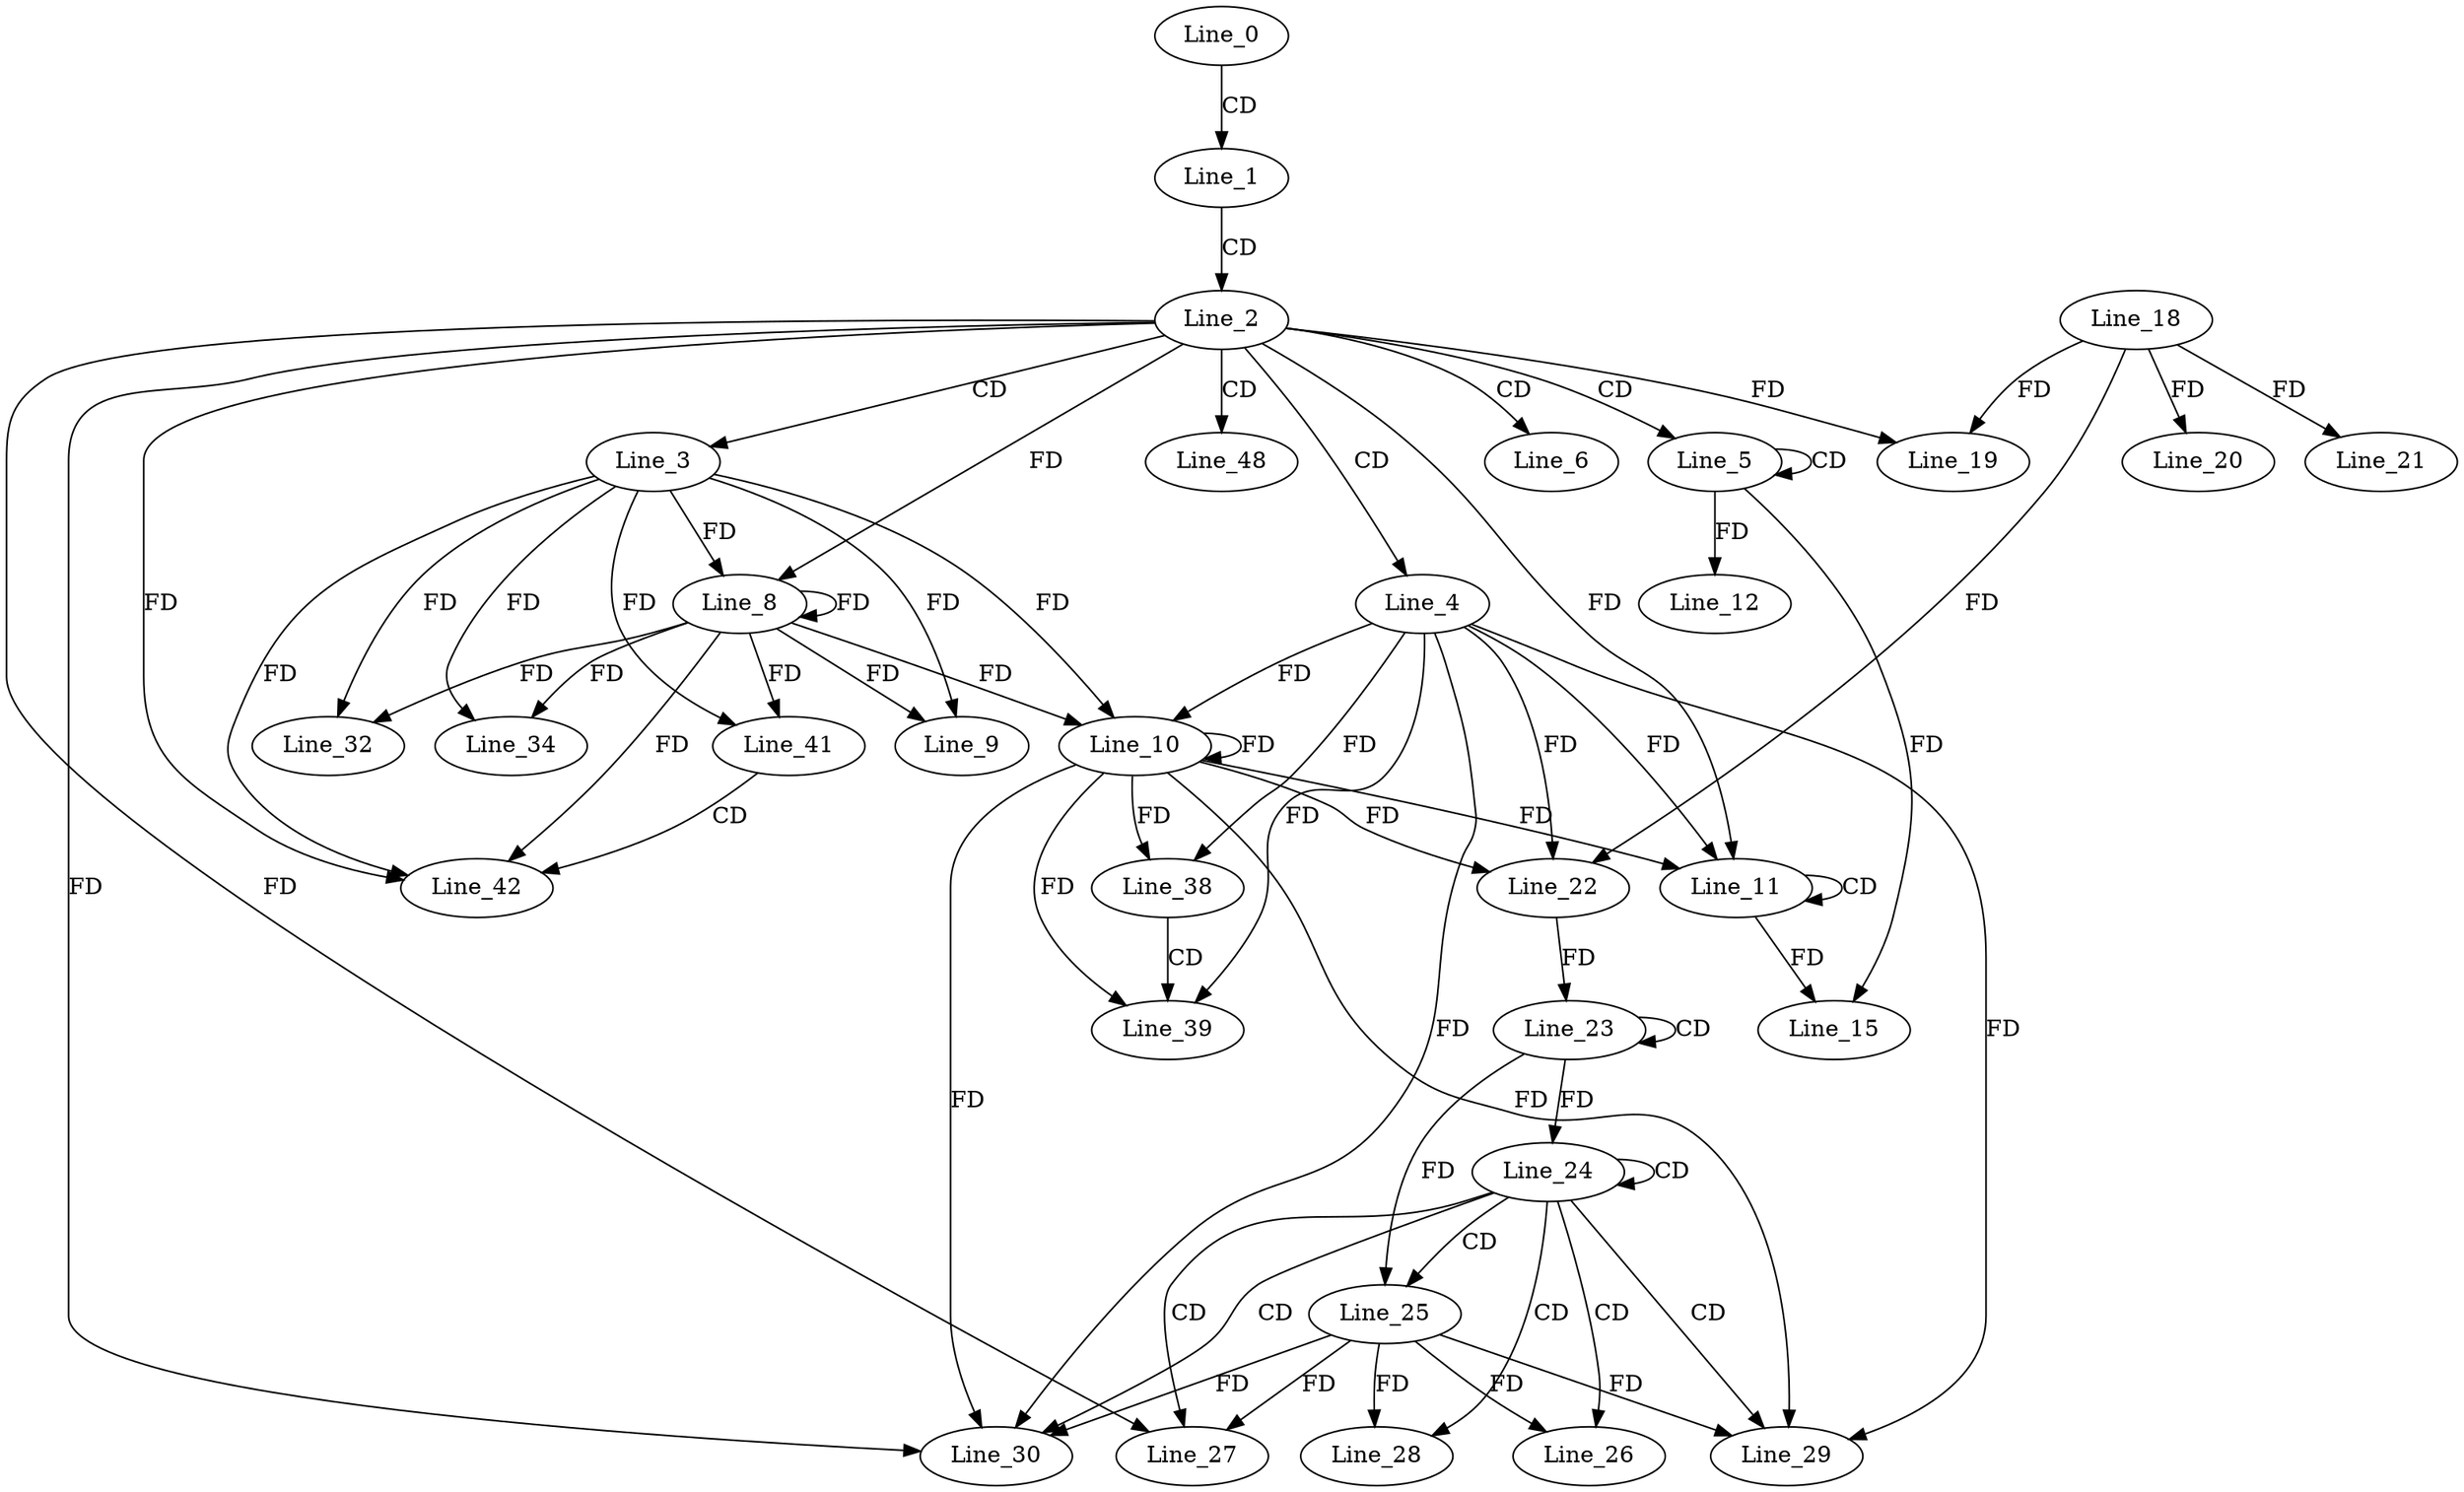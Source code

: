 digraph G {
  Line_0;
  Line_1;
  Line_2;
  Line_3;
  Line_4;
  Line_5;
  Line_5;
  Line_6;
  Line_8;
  Line_8;
  Line_9;
  Line_10;
  Line_10;
  Line_11;
  Line_11;
  Line_12;
  Line_15;
  Line_15;
  Line_18;
  Line_19;
  Line_19;
  Line_20;
  Line_21;
  Line_22;
  Line_22;
  Line_23;
  Line_23;
  Line_22;
  Line_24;
  Line_24;
  Line_25;
  Line_25;
  Line_26;
  Line_27;
  Line_27;
  Line_28;
  Line_29;
  Line_29;
  Line_30;
  Line_30;
  Line_32;
  Line_34;
  Line_38;
  Line_39;
  Line_41;
  Line_42;
  Line_48;
  Line_0 -> Line_1 [ label="CD" ];
  Line_1 -> Line_2 [ label="CD" ];
  Line_2 -> Line_3 [ label="CD" ];
  Line_2 -> Line_4 [ label="CD" ];
  Line_2 -> Line_5 [ label="CD" ];
  Line_5 -> Line_5 [ label="CD" ];
  Line_2 -> Line_6 [ label="CD" ];
  Line_3 -> Line_8 [ label="FD" ];
  Line_8 -> Line_8 [ label="FD" ];
  Line_2 -> Line_8 [ label="FD" ];
  Line_3 -> Line_9 [ label="FD" ];
  Line_8 -> Line_9 [ label="FD" ];
  Line_4 -> Line_10 [ label="FD" ];
  Line_10 -> Line_10 [ label="FD" ];
  Line_3 -> Line_10 [ label="FD" ];
  Line_8 -> Line_10 [ label="FD" ];
  Line_11 -> Line_11 [ label="CD" ];
  Line_2 -> Line_11 [ label="FD" ];
  Line_4 -> Line_11 [ label="FD" ];
  Line_10 -> Line_11 [ label="FD" ];
  Line_5 -> Line_12 [ label="FD" ];
  Line_11 -> Line_15 [ label="FD" ];
  Line_5 -> Line_15 [ label="FD" ];
  Line_18 -> Line_19 [ label="FD" ];
  Line_2 -> Line_19 [ label="FD" ];
  Line_18 -> Line_20 [ label="FD" ];
  Line_18 -> Line_21 [ label="FD" ];
  Line_4 -> Line_22 [ label="FD" ];
  Line_10 -> Line_22 [ label="FD" ];
  Line_18 -> Line_22 [ label="FD" ];
  Line_23 -> Line_23 [ label="CD" ];
  Line_22 -> Line_23 [ label="FD" ];
  Line_24 -> Line_24 [ label="CD" ];
  Line_23 -> Line_24 [ label="FD" ];
  Line_24 -> Line_25 [ label="CD" ];
  Line_23 -> Line_25 [ label="FD" ];
  Line_24 -> Line_26 [ label="CD" ];
  Line_25 -> Line_26 [ label="FD" ];
  Line_24 -> Line_27 [ label="CD" ];
  Line_25 -> Line_27 [ label="FD" ];
  Line_2 -> Line_27 [ label="FD" ];
  Line_24 -> Line_28 [ label="CD" ];
  Line_25 -> Line_28 [ label="FD" ];
  Line_24 -> Line_29 [ label="CD" ];
  Line_4 -> Line_29 [ label="FD" ];
  Line_10 -> Line_29 [ label="FD" ];
  Line_25 -> Line_29 [ label="FD" ];
  Line_24 -> Line_30 [ label="CD" ];
  Line_4 -> Line_30 [ label="FD" ];
  Line_10 -> Line_30 [ label="FD" ];
  Line_2 -> Line_30 [ label="FD" ];
  Line_25 -> Line_30 [ label="FD" ];
  Line_3 -> Line_32 [ label="FD" ];
  Line_8 -> Line_32 [ label="FD" ];
  Line_3 -> Line_34 [ label="FD" ];
  Line_8 -> Line_34 [ label="FD" ];
  Line_4 -> Line_38 [ label="FD" ];
  Line_10 -> Line_38 [ label="FD" ];
  Line_38 -> Line_39 [ label="CD" ];
  Line_4 -> Line_39 [ label="FD" ];
  Line_10 -> Line_39 [ label="FD" ];
  Line_3 -> Line_41 [ label="FD" ];
  Line_8 -> Line_41 [ label="FD" ];
  Line_41 -> Line_42 [ label="CD" ];
  Line_2 -> Line_42 [ label="FD" ];
  Line_3 -> Line_42 [ label="FD" ];
  Line_8 -> Line_42 [ label="FD" ];
  Line_2 -> Line_48 [ label="CD" ];
}
